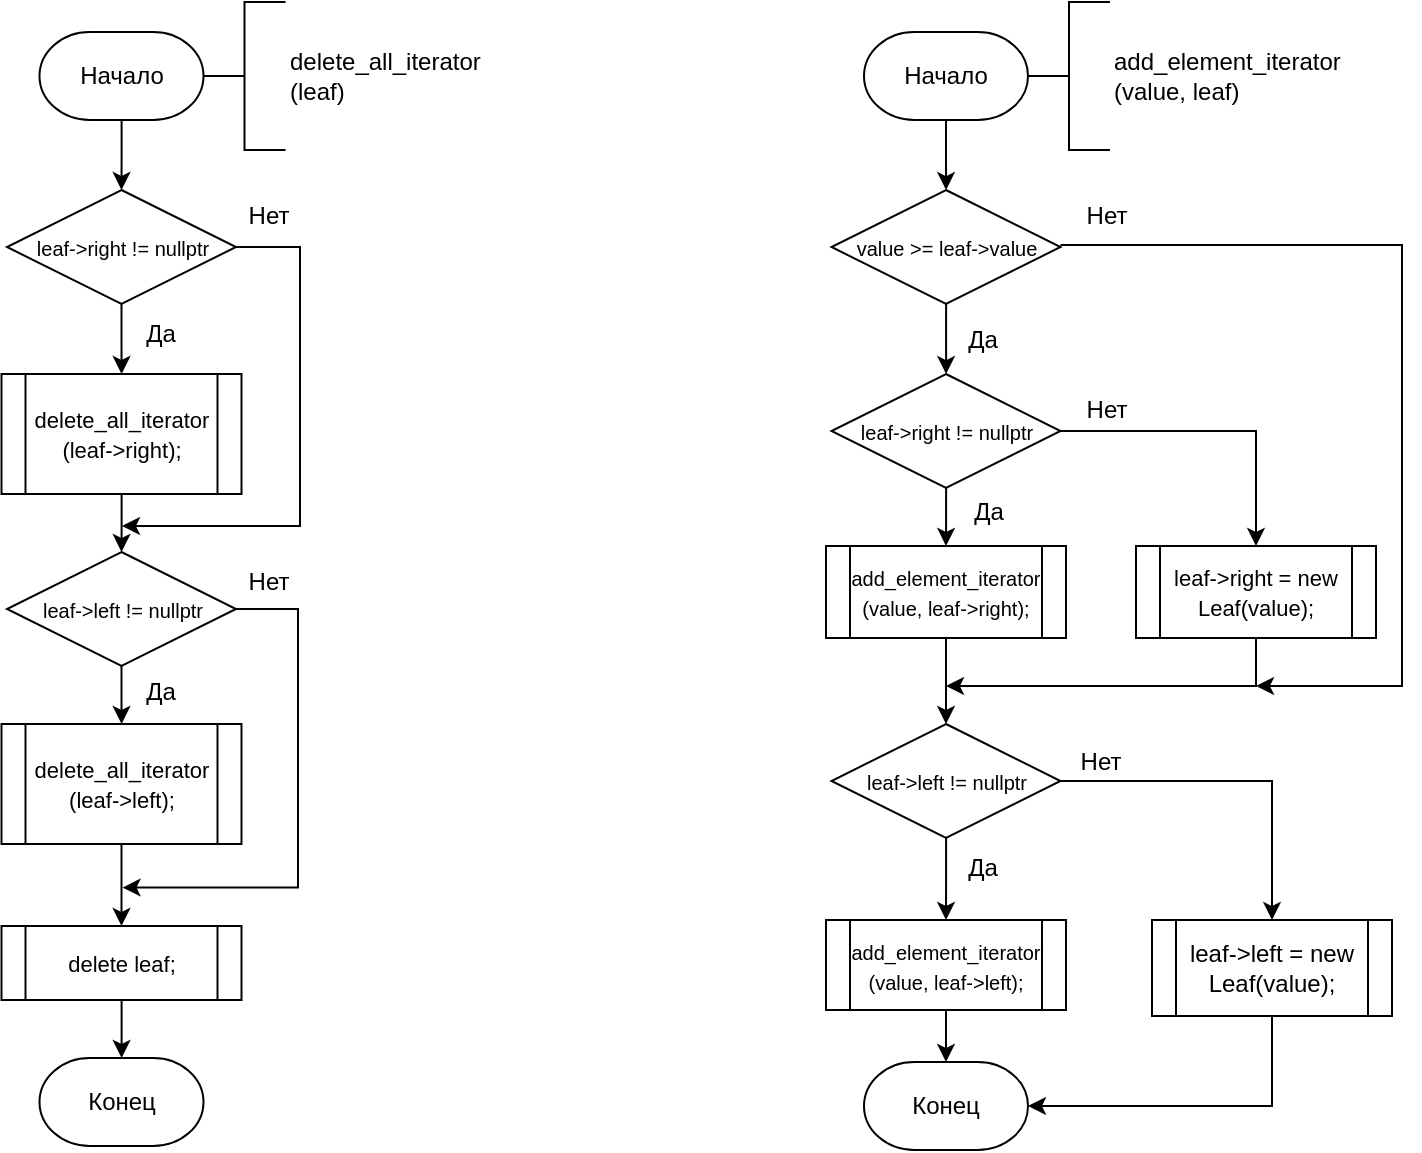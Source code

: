 <mxfile version="13.7.3" type="github">
  <diagram id="bMAKh1SzgdeprP3av_3o" name="Page-1">
    <mxGraphModel dx="1221" dy="682" grid="0" gridSize="10" guides="1" tooltips="1" connect="1" arrows="1" fold="1" page="1" pageScale="1" pageWidth="827" pageHeight="1169" math="0" shadow="0">
      <root>
        <mxCell id="0" />
        <mxCell id="1" parent="0" />
        <mxCell id="DFqQZsUnRYklmzMeklKA-6" value="" style="edgeStyle=orthogonalEdgeStyle;rounded=0;orthogonalLoop=1;jettySize=auto;html=1;" parent="1" source="DFqQZsUnRYklmzMeklKA-4" target="DFqQZsUnRYklmzMeklKA-5" edge="1">
          <mxGeometry relative="1" as="geometry" />
        </mxCell>
        <mxCell id="DFqQZsUnRYklmzMeklKA-4" value="Начало" style="strokeWidth=1;html=1;shape=mxgraph.flowchart.terminator;whiteSpace=wrap;" parent="1" vertex="1">
          <mxGeometry x="161.75" y="67" width="82" height="44" as="geometry" />
        </mxCell>
        <mxCell id="DFqQZsUnRYklmzMeklKA-11" value="" style="edgeStyle=orthogonalEdgeStyle;rounded=0;orthogonalLoop=1;jettySize=auto;html=1;" parent="1" source="DFqQZsUnRYklmzMeklKA-5" target="DFqQZsUnRYklmzMeklKA-10" edge="1">
          <mxGeometry relative="1" as="geometry" />
        </mxCell>
        <mxCell id="DFqQZsUnRYklmzMeklKA-18" style="edgeStyle=orthogonalEdgeStyle;rounded=0;orthogonalLoop=1;jettySize=auto;html=1;exitX=1;exitY=0.5;exitDx=0;exitDy=0;" parent="1" edge="1">
          <mxGeometry relative="1" as="geometry">
            <mxPoint x="203" y="314" as="targetPoint" />
            <mxPoint x="258.0" y="174.5" as="sourcePoint" />
            <Array as="points">
              <mxPoint x="292" y="174" />
              <mxPoint x="292" y="314" />
            </Array>
          </mxGeometry>
        </mxCell>
        <mxCell id="DFqQZsUnRYklmzMeklKA-5" value="&lt;font style=&quot;font-size: 10px&quot;&gt;leaf-&amp;gt;right != nullptr&lt;/font&gt;" style="rhombus;whiteSpace=wrap;html=1;strokeWidth=1;" parent="1" vertex="1">
          <mxGeometry x="145.5" y="146" width="114.5" height="57" as="geometry" />
        </mxCell>
        <mxCell id="DFqQZsUnRYklmzMeklKA-9" value="Конец" style="strokeWidth=1;html=1;shape=mxgraph.flowchart.terminator;whiteSpace=wrap;" parent="1" vertex="1">
          <mxGeometry x="161.75" y="580" width="82" height="44" as="geometry" />
        </mxCell>
        <mxCell id="DFqQZsUnRYklmzMeklKA-14" value="" style="edgeStyle=orthogonalEdgeStyle;rounded=0;orthogonalLoop=1;jettySize=auto;html=1;" parent="1" source="DFqQZsUnRYklmzMeklKA-10" target="DFqQZsUnRYklmzMeklKA-13" edge="1">
          <mxGeometry relative="1" as="geometry" />
        </mxCell>
        <mxCell id="DFqQZsUnRYklmzMeklKA-10" value="&lt;font style=&quot;font-size: 11px&quot;&gt;delete_all_iterator&lt;br&gt;(leaf-&amp;gt;right);&lt;/font&gt;" style="shape=process;whiteSpace=wrap;html=1;backgroundOutline=1;strokeWidth=1;" parent="1" vertex="1">
          <mxGeometry x="142.75" y="238" width="120" height="60" as="geometry" />
        </mxCell>
        <mxCell id="DFqQZsUnRYklmzMeklKA-12" value="Да" style="text;html=1;align=center;verticalAlign=middle;resizable=0;points=[];autosize=1;" parent="1" vertex="1">
          <mxGeometry x="209" y="209" width="25" height="18" as="geometry" />
        </mxCell>
        <mxCell id="DFqQZsUnRYklmzMeklKA-16" value="" style="edgeStyle=orthogonalEdgeStyle;rounded=0;orthogonalLoop=1;jettySize=auto;html=1;" parent="1" source="DFqQZsUnRYklmzMeklKA-13" target="DFqQZsUnRYklmzMeklKA-15" edge="1">
          <mxGeometry relative="1" as="geometry" />
        </mxCell>
        <mxCell id="DFqQZsUnRYklmzMeklKA-23" style="edgeStyle=orthogonalEdgeStyle;rounded=0;orthogonalLoop=1;jettySize=auto;html=1;exitX=1;exitY=0.5;exitDx=0;exitDy=0;" parent="1" edge="1">
          <mxGeometry relative="1" as="geometry">
            <mxPoint x="203.276" y="494.759" as="targetPoint" />
            <mxPoint x="259.0" y="355.5" as="sourcePoint" />
            <Array as="points">
              <mxPoint x="291" y="356" />
              <mxPoint x="291" y="495" />
            </Array>
          </mxGeometry>
        </mxCell>
        <mxCell id="DFqQZsUnRYklmzMeklKA-13" value="&lt;font style=&quot;font-size: 10px&quot;&gt;leaf-&amp;gt;left != nullptr&lt;/font&gt;" style="rhombus;whiteSpace=wrap;html=1;strokeWidth=1;" parent="1" vertex="1">
          <mxGeometry x="145.5" y="327" width="114.5" height="57" as="geometry" />
        </mxCell>
        <mxCell id="DFqQZsUnRYklmzMeklKA-21" value="" style="edgeStyle=orthogonalEdgeStyle;rounded=0;orthogonalLoop=1;jettySize=auto;html=1;" parent="1" source="DFqQZsUnRYklmzMeklKA-15" target="DFqQZsUnRYklmzMeklKA-20" edge="1">
          <mxGeometry relative="1" as="geometry" />
        </mxCell>
        <mxCell id="DFqQZsUnRYklmzMeklKA-15" value="&lt;font style=&quot;font-size: 11px&quot;&gt;delete_all_iterator&lt;br&gt;(leaf-&amp;gt;left);&lt;/font&gt;" style="shape=process;whiteSpace=wrap;html=1;backgroundOutline=1;strokeWidth=1;" parent="1" vertex="1">
          <mxGeometry x="142.75" y="413" width="120" height="60" as="geometry" />
        </mxCell>
        <mxCell id="DFqQZsUnRYklmzMeklKA-17" value="Да" style="text;html=1;align=center;verticalAlign=middle;resizable=0;points=[];autosize=1;" parent="1" vertex="1">
          <mxGeometry x="209" y="388" width="25" height="18" as="geometry" />
        </mxCell>
        <mxCell id="DFqQZsUnRYklmzMeklKA-19" value="Нет" style="text;html=1;align=center;verticalAlign=middle;resizable=0;points=[];autosize=1;" parent="1" vertex="1">
          <mxGeometry x="260" y="150" width="31" height="18" as="geometry" />
        </mxCell>
        <mxCell id="DFqQZsUnRYklmzMeklKA-25" value="" style="edgeStyle=orthogonalEdgeStyle;rounded=0;orthogonalLoop=1;jettySize=auto;html=1;" parent="1" source="DFqQZsUnRYklmzMeklKA-20" target="DFqQZsUnRYklmzMeklKA-9" edge="1">
          <mxGeometry relative="1" as="geometry" />
        </mxCell>
        <mxCell id="DFqQZsUnRYklmzMeklKA-20" value="&lt;font style=&quot;font-size: 11px&quot;&gt;delete leaf;&lt;/font&gt;" style="shape=process;whiteSpace=wrap;html=1;backgroundOutline=1;strokeWidth=1;" parent="1" vertex="1">
          <mxGeometry x="142.75" y="514" width="120" height="37" as="geometry" />
        </mxCell>
        <mxCell id="DFqQZsUnRYklmzMeklKA-24" value="Нет" style="text;html=1;align=center;verticalAlign=middle;resizable=0;points=[];autosize=1;" parent="1" vertex="1">
          <mxGeometry x="260" y="333" width="31" height="18" as="geometry" />
        </mxCell>
        <mxCell id="DFqQZsUnRYklmzMeklKA-26" value="delete_all_iterator&lt;br&gt;(leaf)" style="strokeWidth=1;html=1;shape=mxgraph.flowchart.annotation_2;align=left;labelPosition=right;pointerEvents=1;" parent="1" vertex="1">
          <mxGeometry x="243.75" y="52" width="41" height="74" as="geometry" />
        </mxCell>
        <mxCell id="2G2Jk9yeAb4WGQCSNfQ2-4" value="" style="edgeStyle=orthogonalEdgeStyle;rounded=0;orthogonalLoop=1;jettySize=auto;html=1;" edge="1" parent="1" source="2G2Jk9yeAb4WGQCSNfQ2-1" target="2G2Jk9yeAb4WGQCSNfQ2-3">
          <mxGeometry relative="1" as="geometry" />
        </mxCell>
        <mxCell id="2G2Jk9yeAb4WGQCSNfQ2-1" value="Начало" style="strokeWidth=1;html=1;shape=mxgraph.flowchart.terminator;whiteSpace=wrap;" vertex="1" parent="1">
          <mxGeometry x="574" y="67" width="82" height="44" as="geometry" />
        </mxCell>
        <mxCell id="2G2Jk9yeAb4WGQCSNfQ2-2" value="add_element_iterator&lt;br&gt;(value, leaf)" style="strokeWidth=1;html=1;shape=mxgraph.flowchart.annotation_2;align=left;labelPosition=right;pointerEvents=1;" vertex="1" parent="1">
          <mxGeometry x="656" y="52" width="41" height="74" as="geometry" />
        </mxCell>
        <mxCell id="2G2Jk9yeAb4WGQCSNfQ2-6" value="" style="edgeStyle=orthogonalEdgeStyle;rounded=0;orthogonalLoop=1;jettySize=auto;html=1;" edge="1" parent="1" source="2G2Jk9yeAb4WGQCSNfQ2-3" target="2G2Jk9yeAb4WGQCSNfQ2-5">
          <mxGeometry relative="1" as="geometry" />
        </mxCell>
        <mxCell id="2G2Jk9yeAb4WGQCSNfQ2-18" style="edgeStyle=orthogonalEdgeStyle;rounded=0;orthogonalLoop=1;jettySize=auto;html=1;exitX=1;exitY=0.5;exitDx=0;exitDy=0;" edge="1" parent="1">
          <mxGeometry relative="1" as="geometry">
            <mxPoint x="770" y="394" as="targetPoint" />
            <mxPoint x="672.25" y="173.5" as="sourcePoint" />
            <Array as="points">
              <mxPoint x="843" y="173" />
              <mxPoint x="843" y="394" />
            </Array>
          </mxGeometry>
        </mxCell>
        <mxCell id="2G2Jk9yeAb4WGQCSNfQ2-3" value="&lt;font style=&quot;font-size: 10px&quot;&gt;value &amp;gt;= leaf-&amp;gt;value&lt;/font&gt;" style="rhombus;whiteSpace=wrap;html=1;strokeWidth=1;" vertex="1" parent="1">
          <mxGeometry x="557.75" y="146" width="114.5" height="57" as="geometry" />
        </mxCell>
        <mxCell id="2G2Jk9yeAb4WGQCSNfQ2-8" value="" style="edgeStyle=orthogonalEdgeStyle;rounded=0;orthogonalLoop=1;jettySize=auto;html=1;" edge="1" parent="1" source="2G2Jk9yeAb4WGQCSNfQ2-5" target="2G2Jk9yeAb4WGQCSNfQ2-7">
          <mxGeometry relative="1" as="geometry" />
        </mxCell>
        <mxCell id="2G2Jk9yeAb4WGQCSNfQ2-10" value="" style="edgeStyle=orthogonalEdgeStyle;rounded=0;orthogonalLoop=1;jettySize=auto;html=1;" edge="1" parent="1" source="2G2Jk9yeAb4WGQCSNfQ2-5" target="2G2Jk9yeAb4WGQCSNfQ2-9">
          <mxGeometry relative="1" as="geometry" />
        </mxCell>
        <mxCell id="2G2Jk9yeAb4WGQCSNfQ2-5" value="&lt;font style=&quot;font-size: 10px&quot;&gt;leaf-&amp;gt;right != nullptr&lt;/font&gt;" style="rhombus;whiteSpace=wrap;html=1;strokeWidth=1;" vertex="1" parent="1">
          <mxGeometry x="557.75" y="238" width="114.5" height="57" as="geometry" />
        </mxCell>
        <mxCell id="2G2Jk9yeAb4WGQCSNfQ2-12" style="edgeStyle=orthogonalEdgeStyle;rounded=0;orthogonalLoop=1;jettySize=auto;html=1;exitX=0.5;exitY=1;exitDx=0;exitDy=0;entryX=0.5;entryY=0;entryDx=0;entryDy=0;" edge="1" parent="1" source="2G2Jk9yeAb4WGQCSNfQ2-7" target="2G2Jk9yeAb4WGQCSNfQ2-11">
          <mxGeometry relative="1" as="geometry" />
        </mxCell>
        <mxCell id="2G2Jk9yeAb4WGQCSNfQ2-7" value="&lt;font style=&quot;font-size: 10px&quot;&gt;add_element_iterator&lt;br&gt;(value, leaf-&amp;gt;right);&lt;/font&gt;" style="shape=process;whiteSpace=wrap;html=1;backgroundOutline=1;strokeWidth=1;" vertex="1" parent="1">
          <mxGeometry x="555" y="324" width="120" height="46" as="geometry" />
        </mxCell>
        <mxCell id="2G2Jk9yeAb4WGQCSNfQ2-24" style="edgeStyle=orthogonalEdgeStyle;rounded=0;orthogonalLoop=1;jettySize=auto;html=1;exitX=0.5;exitY=1;exitDx=0;exitDy=0;" edge="1" parent="1" source="2G2Jk9yeAb4WGQCSNfQ2-9">
          <mxGeometry relative="1" as="geometry">
            <mxPoint x="615" y="394" as="targetPoint" />
            <Array as="points">
              <mxPoint x="770" y="394" />
            </Array>
          </mxGeometry>
        </mxCell>
        <mxCell id="2G2Jk9yeAb4WGQCSNfQ2-9" value="&lt;font style=&quot;font-size: 11px&quot;&gt;leaf-&amp;gt;right = new Leaf(value);&lt;/font&gt;" style="shape=process;whiteSpace=wrap;html=1;backgroundOutline=1;strokeWidth=1;" vertex="1" parent="1">
          <mxGeometry x="710" y="324" width="120" height="46" as="geometry" />
        </mxCell>
        <mxCell id="2G2Jk9yeAb4WGQCSNfQ2-26" value="" style="edgeStyle=orthogonalEdgeStyle;rounded=0;orthogonalLoop=1;jettySize=auto;html=1;" edge="1" parent="1" source="2G2Jk9yeAb4WGQCSNfQ2-11" target="2G2Jk9yeAb4WGQCSNfQ2-25">
          <mxGeometry relative="1" as="geometry" />
        </mxCell>
        <mxCell id="2G2Jk9yeAb4WGQCSNfQ2-28" value="" style="edgeStyle=orthogonalEdgeStyle;rounded=0;orthogonalLoop=1;jettySize=auto;html=1;" edge="1" parent="1" source="2G2Jk9yeAb4WGQCSNfQ2-11" target="2G2Jk9yeAb4WGQCSNfQ2-27">
          <mxGeometry relative="1" as="geometry" />
        </mxCell>
        <mxCell id="2G2Jk9yeAb4WGQCSNfQ2-11" value="&lt;font style=&quot;font-size: 10px&quot;&gt;leaf-&amp;gt;left != nullptr&lt;/font&gt;" style="rhombus;whiteSpace=wrap;html=1;strokeWidth=1;" vertex="1" parent="1">
          <mxGeometry x="557.75" y="413" width="114.5" height="57" as="geometry" />
        </mxCell>
        <mxCell id="2G2Jk9yeAb4WGQCSNfQ2-13" value="Да" style="text;html=1;align=center;verticalAlign=middle;resizable=0;points=[];autosize=1;" vertex="1" parent="1">
          <mxGeometry x="623" y="298" width="25" height="18" as="geometry" />
        </mxCell>
        <mxCell id="2G2Jk9yeAb4WGQCSNfQ2-14" value="Нет" style="text;html=1;align=center;verticalAlign=middle;resizable=0;points=[];autosize=1;" vertex="1" parent="1">
          <mxGeometry x="679" y="247" width="31" height="18" as="geometry" />
        </mxCell>
        <mxCell id="2G2Jk9yeAb4WGQCSNfQ2-15" value="Да" style="text;html=1;align=center;verticalAlign=middle;resizable=0;points=[];autosize=1;" vertex="1" parent="1">
          <mxGeometry x="620" y="212" width="25" height="18" as="geometry" />
        </mxCell>
        <mxCell id="2G2Jk9yeAb4WGQCSNfQ2-20" value="Нет" style="text;html=1;align=center;verticalAlign=middle;resizable=0;points=[];autosize=1;" vertex="1" parent="1">
          <mxGeometry x="679" y="150" width="31" height="18" as="geometry" />
        </mxCell>
        <mxCell id="2G2Jk9yeAb4WGQCSNfQ2-30" value="" style="edgeStyle=orthogonalEdgeStyle;rounded=0;orthogonalLoop=1;jettySize=auto;html=1;" edge="1" parent="1" source="2G2Jk9yeAb4WGQCSNfQ2-25" target="2G2Jk9yeAb4WGQCSNfQ2-29">
          <mxGeometry relative="1" as="geometry" />
        </mxCell>
        <mxCell id="2G2Jk9yeAb4WGQCSNfQ2-25" value="&lt;font style=&quot;font-size: 10px&quot;&gt;add_element_iterator&lt;br&gt;(value, leaf-&amp;gt;left);&lt;/font&gt;" style="shape=process;whiteSpace=wrap;html=1;backgroundOutline=1;strokeWidth=1;" vertex="1" parent="1">
          <mxGeometry x="555" y="511" width="120" height="45" as="geometry" />
        </mxCell>
        <mxCell id="2G2Jk9yeAb4WGQCSNfQ2-31" style="edgeStyle=orthogonalEdgeStyle;rounded=0;orthogonalLoop=1;jettySize=auto;html=1;exitX=0.5;exitY=1;exitDx=0;exitDy=0;entryX=1;entryY=0.5;entryDx=0;entryDy=0;entryPerimeter=0;" edge="1" parent="1" source="2G2Jk9yeAb4WGQCSNfQ2-27" target="2G2Jk9yeAb4WGQCSNfQ2-29">
          <mxGeometry relative="1" as="geometry" />
        </mxCell>
        <mxCell id="2G2Jk9yeAb4WGQCSNfQ2-27" value="leaf-&amp;gt;left = new Leaf(value);" style="shape=process;whiteSpace=wrap;html=1;backgroundOutline=1;strokeWidth=1;" vertex="1" parent="1">
          <mxGeometry x="718" y="511" width="120" height="48" as="geometry" />
        </mxCell>
        <mxCell id="2G2Jk9yeAb4WGQCSNfQ2-29" value="Конец" style="strokeWidth=1;html=1;shape=mxgraph.flowchart.terminator;whiteSpace=wrap;" vertex="1" parent="1">
          <mxGeometry x="574" y="582" width="82" height="44" as="geometry" />
        </mxCell>
        <mxCell id="2G2Jk9yeAb4WGQCSNfQ2-32" value="Да" style="text;html=1;align=center;verticalAlign=middle;resizable=0;points=[];autosize=1;" vertex="1" parent="1">
          <mxGeometry x="620" y="476" width="25" height="18" as="geometry" />
        </mxCell>
        <mxCell id="2G2Jk9yeAb4WGQCSNfQ2-33" value="Нет" style="text;html=1;align=center;verticalAlign=middle;resizable=0;points=[];autosize=1;" vertex="1" parent="1">
          <mxGeometry x="676" y="423" width="31" height="18" as="geometry" />
        </mxCell>
      </root>
    </mxGraphModel>
  </diagram>
</mxfile>
